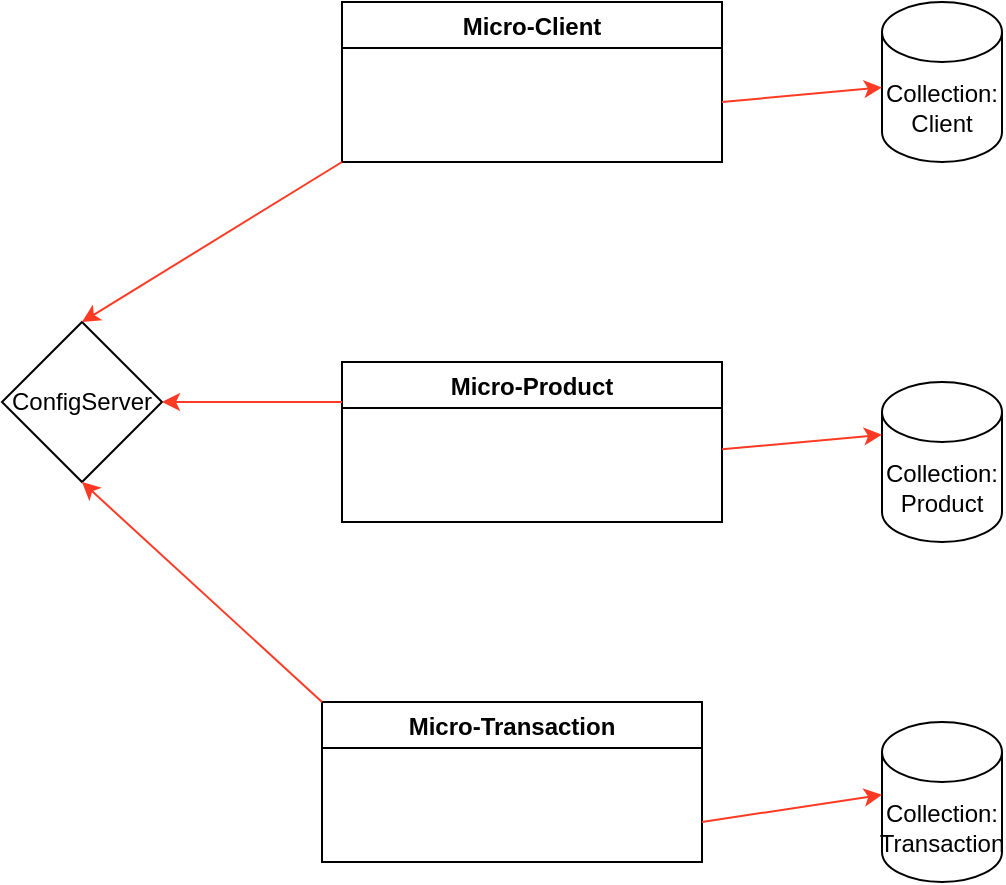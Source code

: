 <mxfile version="16.5.3" type="github">
  <diagram id="PR5A2xKl6tRtxUj8g2oj" name="Page-1">
    <mxGraphModel dx="714" dy="488" grid="1" gridSize="10" guides="1" tooltips="1" connect="1" arrows="1" fold="1" page="1" pageScale="1" pageWidth="827" pageHeight="1169" math="0" shadow="0">
      <root>
        <mxCell id="0" />
        <mxCell id="1" parent="0" />
        <mxCell id="4oT8NY6XmGWX67W5ZXdR-1" value="Collection:&lt;br&gt;Client" style="shape=cylinder3;whiteSpace=wrap;html=1;boundedLbl=1;backgroundOutline=1;size=15;" vertex="1" parent="1">
          <mxGeometry x="530" y="40" width="60" height="80" as="geometry" />
        </mxCell>
        <mxCell id="4oT8NY6XmGWX67W5ZXdR-2" value="Collection:&lt;br&gt;Product" style="shape=cylinder3;whiteSpace=wrap;html=1;boundedLbl=1;backgroundOutline=1;size=15;" vertex="1" parent="1">
          <mxGeometry x="530" y="230" width="60" height="80" as="geometry" />
        </mxCell>
        <mxCell id="4oT8NY6XmGWX67W5ZXdR-3" value="Collection:&lt;br&gt;Transaction" style="shape=cylinder3;whiteSpace=wrap;html=1;boundedLbl=1;backgroundOutline=1;size=15;" vertex="1" parent="1">
          <mxGeometry x="530" y="400" width="60" height="80" as="geometry" />
        </mxCell>
        <mxCell id="4oT8NY6XmGWX67W5ZXdR-6" value="Micro-Client" style="swimlane;" vertex="1" parent="1">
          <mxGeometry x="260" y="40" width="190" height="80" as="geometry" />
        </mxCell>
        <mxCell id="4oT8NY6XmGWX67W5ZXdR-7" value="Micro-Product" style="swimlane;" vertex="1" parent="1">
          <mxGeometry x="260" y="220" width="190" height="80" as="geometry" />
        </mxCell>
        <mxCell id="4oT8NY6XmGWX67W5ZXdR-8" value="Micro-Transaction" style="swimlane;" vertex="1" parent="1">
          <mxGeometry x="250" y="390" width="190" height="80" as="geometry" />
        </mxCell>
        <mxCell id="4oT8NY6XmGWX67W5ZXdR-9" value="ConfigServer" style="rhombus;whiteSpace=wrap;html=1;" vertex="1" parent="1">
          <mxGeometry x="90" y="200" width="80" height="80" as="geometry" />
        </mxCell>
        <mxCell id="4oT8NY6XmGWX67W5ZXdR-10" value="" style="endArrow=classic;html=1;rounded=0;fontColor=#FF142C;labelBackgroundColor=#FF142C;strokeColor=#FF3A24;" edge="1" parent="1" target="4oT8NY6XmGWX67W5ZXdR-1">
          <mxGeometry width="50" height="50" relative="1" as="geometry">
            <mxPoint x="450" y="90" as="sourcePoint" />
            <mxPoint x="520" y="70" as="targetPoint" />
          </mxGeometry>
        </mxCell>
        <mxCell id="4oT8NY6XmGWX67W5ZXdR-11" value="" style="endArrow=classic;html=1;rounded=0;fontColor=#FF142C;labelBackgroundColor=#FF142C;strokeColor=#FF3A24;" edge="1" parent="1">
          <mxGeometry width="50" height="50" relative="1" as="geometry">
            <mxPoint x="450" y="263.64" as="sourcePoint" />
            <mxPoint x="530" y="256.367" as="targetPoint" />
          </mxGeometry>
        </mxCell>
        <mxCell id="4oT8NY6XmGWX67W5ZXdR-12" value="" style="endArrow=classic;html=1;rounded=0;fontColor=#FF142C;labelBackgroundColor=#FF142C;strokeColor=#FF3A24;exitX=1;exitY=0.75;exitDx=0;exitDy=0;" edge="1" parent="1" source="4oT8NY6XmGWX67W5ZXdR-8">
          <mxGeometry width="50" height="50" relative="1" as="geometry">
            <mxPoint x="450" y="443.64" as="sourcePoint" />
            <mxPoint x="530" y="436.367" as="targetPoint" />
          </mxGeometry>
        </mxCell>
        <mxCell id="4oT8NY6XmGWX67W5ZXdR-13" value="" style="endArrow=classic;html=1;rounded=0;fontColor=#FF142C;labelBackgroundColor=#FF142C;strokeColor=#FF3A24;exitX=0;exitY=1;exitDx=0;exitDy=0;entryX=0.5;entryY=0;entryDx=0;entryDy=0;" edge="1" parent="1" source="4oT8NY6XmGWX67W5ZXdR-6" target="4oT8NY6XmGWX67W5ZXdR-9">
          <mxGeometry width="50" height="50" relative="1" as="geometry">
            <mxPoint x="180" y="177.27" as="sourcePoint" />
            <mxPoint x="260" y="169.997" as="targetPoint" />
          </mxGeometry>
        </mxCell>
        <mxCell id="4oT8NY6XmGWX67W5ZXdR-14" value="" style="endArrow=classic;html=1;rounded=0;fontColor=#FF142C;labelBackgroundColor=#FF142C;strokeColor=#FF3A24;exitX=0;exitY=0.25;exitDx=0;exitDy=0;entryX=1;entryY=0.5;entryDx=0;entryDy=0;" edge="1" parent="1" source="4oT8NY6XmGWX67W5ZXdR-7" target="4oT8NY6XmGWX67W5ZXdR-9">
          <mxGeometry width="50" height="50" relative="1" as="geometry">
            <mxPoint x="270" y="130" as="sourcePoint" />
            <mxPoint x="160.8" y="230.8" as="targetPoint" />
          </mxGeometry>
        </mxCell>
        <mxCell id="4oT8NY6XmGWX67W5ZXdR-15" value="" style="endArrow=classic;html=1;rounded=0;fontColor=#FF142C;labelBackgroundColor=#FF142C;strokeColor=#FF3A24;exitX=0;exitY=0;exitDx=0;exitDy=0;entryX=0.5;entryY=1;entryDx=0;entryDy=0;" edge="1" parent="1" source="4oT8NY6XmGWX67W5ZXdR-8" target="4oT8NY6XmGWX67W5ZXdR-9">
          <mxGeometry width="50" height="50" relative="1" as="geometry">
            <mxPoint x="270" y="250" as="sourcePoint" />
            <mxPoint x="170.8" y="240.8" as="targetPoint" />
          </mxGeometry>
        </mxCell>
      </root>
    </mxGraphModel>
  </diagram>
</mxfile>
